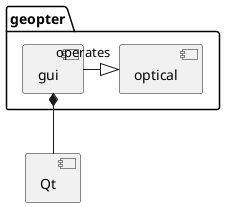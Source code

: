 @startuml components

package "geopter" {
    [gui] "operates" -right---|> [optical]
}


[Qt] -up-* [gui]

@enduml
